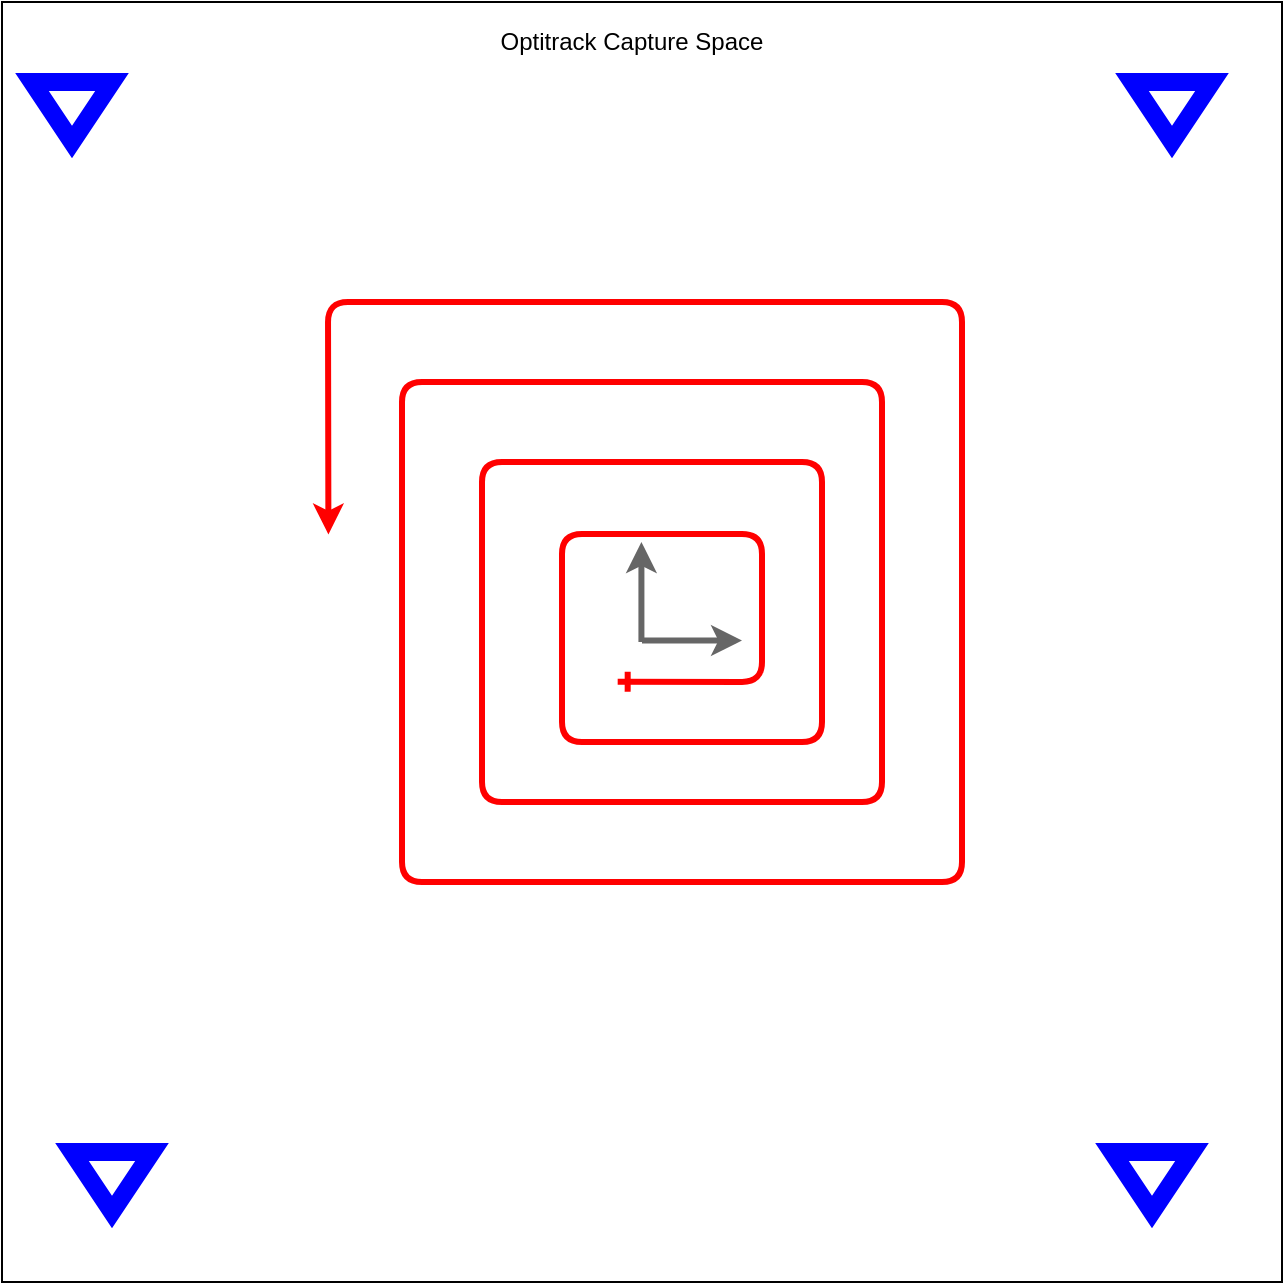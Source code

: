 <mxfile version="13.3.9" type="device"><diagram id="dBkk69s-IoWhs67w4o_9" name="Page-1"><mxGraphModel dx="919" dy="1314" grid="1" gridSize="10" guides="1" tooltips="1" connect="1" arrows="1" fold="1" page="1" pageScale="1" pageWidth="827" pageHeight="1169" math="0" shadow="0"><root><mxCell id="0"/><mxCell id="1" parent="0"/><mxCell id="MZT5JJ9fpaodl0YRQ9OP-9" value="" style="group" vertex="1" connectable="0" parent="1"><mxGeometry x="120" y="140" width="640" height="640" as="geometry"/></mxCell><mxCell id="MZT5JJ9fpaodl0YRQ9OP-4" value="" style="whiteSpace=wrap;html=1;aspect=fixed;" vertex="1" parent="MZT5JJ9fpaodl0YRQ9OP-9"><mxGeometry width="640" height="640" as="geometry"/></mxCell><mxCell id="MZT5JJ9fpaodl0YRQ9OP-5" value="" style="endArrow=classic;html=1;strokeWidth=3;fillColor=#f5f5f5;strokeColor=#666666;" edge="1" parent="MZT5JJ9fpaodl0YRQ9OP-9"><mxGeometry width="50" height="50" relative="1" as="geometry"><mxPoint x="319.71" y="320" as="sourcePoint"/><mxPoint x="319.71" y="270" as="targetPoint"/></mxGeometry></mxCell><mxCell id="MZT5JJ9fpaodl0YRQ9OP-6" value="" style="endArrow=classic;html=1;strokeWidth=3;fillColor=#f5f5f5;strokeColor=#666666;" edge="1" parent="MZT5JJ9fpaodl0YRQ9OP-9"><mxGeometry width="50" height="50" relative="1" as="geometry"><mxPoint x="320" y="319.29" as="sourcePoint"/><mxPoint x="370" y="319.29" as="targetPoint"/></mxGeometry></mxCell><mxCell id="MZT5JJ9fpaodl0YRQ9OP-11" value="" style="endArrow=classic;html=1;strokeWidth=3;entryX=0.255;entryY=0.416;entryDx=0;entryDy=0;entryPerimeter=0;exitX=0.481;exitY=0.531;exitDx=0;exitDy=0;exitPerimeter=0;startArrow=ERone;startFill=0;endFill=1;strokeColor=#FF0000;" edge="1" parent="MZT5JJ9fpaodl0YRQ9OP-9" source="MZT5JJ9fpaodl0YRQ9OP-4" target="MZT5JJ9fpaodl0YRQ9OP-4"><mxGeometry width="50" height="50" relative="1" as="geometry"><mxPoint x="400.0" y="480" as="sourcePoint"/><mxPoint x="283.2" y="406.24" as="targetPoint"/><Array as="points"><mxPoint x="380" y="340"/><mxPoint x="380" y="266"/><mxPoint x="280" y="266"/><mxPoint x="280" y="370"/><mxPoint x="410" y="370"/><mxPoint x="410" y="230"/><mxPoint x="240" y="230"/><mxPoint x="240" y="400"/><mxPoint x="440" y="400"/><mxPoint x="440" y="190"/><mxPoint x="200" y="190"/><mxPoint x="200" y="440"/><mxPoint x="480" y="440"/><mxPoint x="480" y="150"/><mxPoint x="163" y="150"/></Array></mxGeometry></mxCell><mxCell id="MZT5JJ9fpaodl0YRQ9OP-13" value="" style="triangle;whiteSpace=wrap;html=1;strokeColor=#0000FF;strokeWidth=9;rotation=90;" vertex="1" parent="MZT5JJ9fpaodl0YRQ9OP-9"><mxGeometry x="570" y="35" width="30" height="40" as="geometry"/></mxCell><mxCell id="MZT5JJ9fpaodl0YRQ9OP-14" value="" style="triangle;whiteSpace=wrap;html=1;strokeColor=#0000FF;strokeWidth=9;rotation=90;" vertex="1" parent="MZT5JJ9fpaodl0YRQ9OP-9"><mxGeometry x="20" y="35" width="30" height="40" as="geometry"/></mxCell><mxCell id="MZT5JJ9fpaodl0YRQ9OP-15" value="" style="triangle;whiteSpace=wrap;html=1;strokeColor=#0000FF;strokeWidth=9;rotation=90;" vertex="1" parent="MZT5JJ9fpaodl0YRQ9OP-9"><mxGeometry x="40" y="570" width="30" height="40" as="geometry"/></mxCell><mxCell id="MZT5JJ9fpaodl0YRQ9OP-16" value="" style="triangle;whiteSpace=wrap;html=1;strokeColor=#0000FF;strokeWidth=9;rotation=90;" vertex="1" parent="MZT5JJ9fpaodl0YRQ9OP-9"><mxGeometry x="560" y="570" width="30" height="40" as="geometry"/></mxCell><mxCell id="MZT5JJ9fpaodl0YRQ9OP-17" value="Optitrack Capture Space" style="text;html=1;strokeColor=none;fillColor=none;align=center;verticalAlign=middle;whiteSpace=wrap;rounded=0;" vertex="1" parent="MZT5JJ9fpaodl0YRQ9OP-9"><mxGeometry x="220" y="10" width="190" height="20" as="geometry"/></mxCell></root></mxGraphModel></diagram></mxfile>